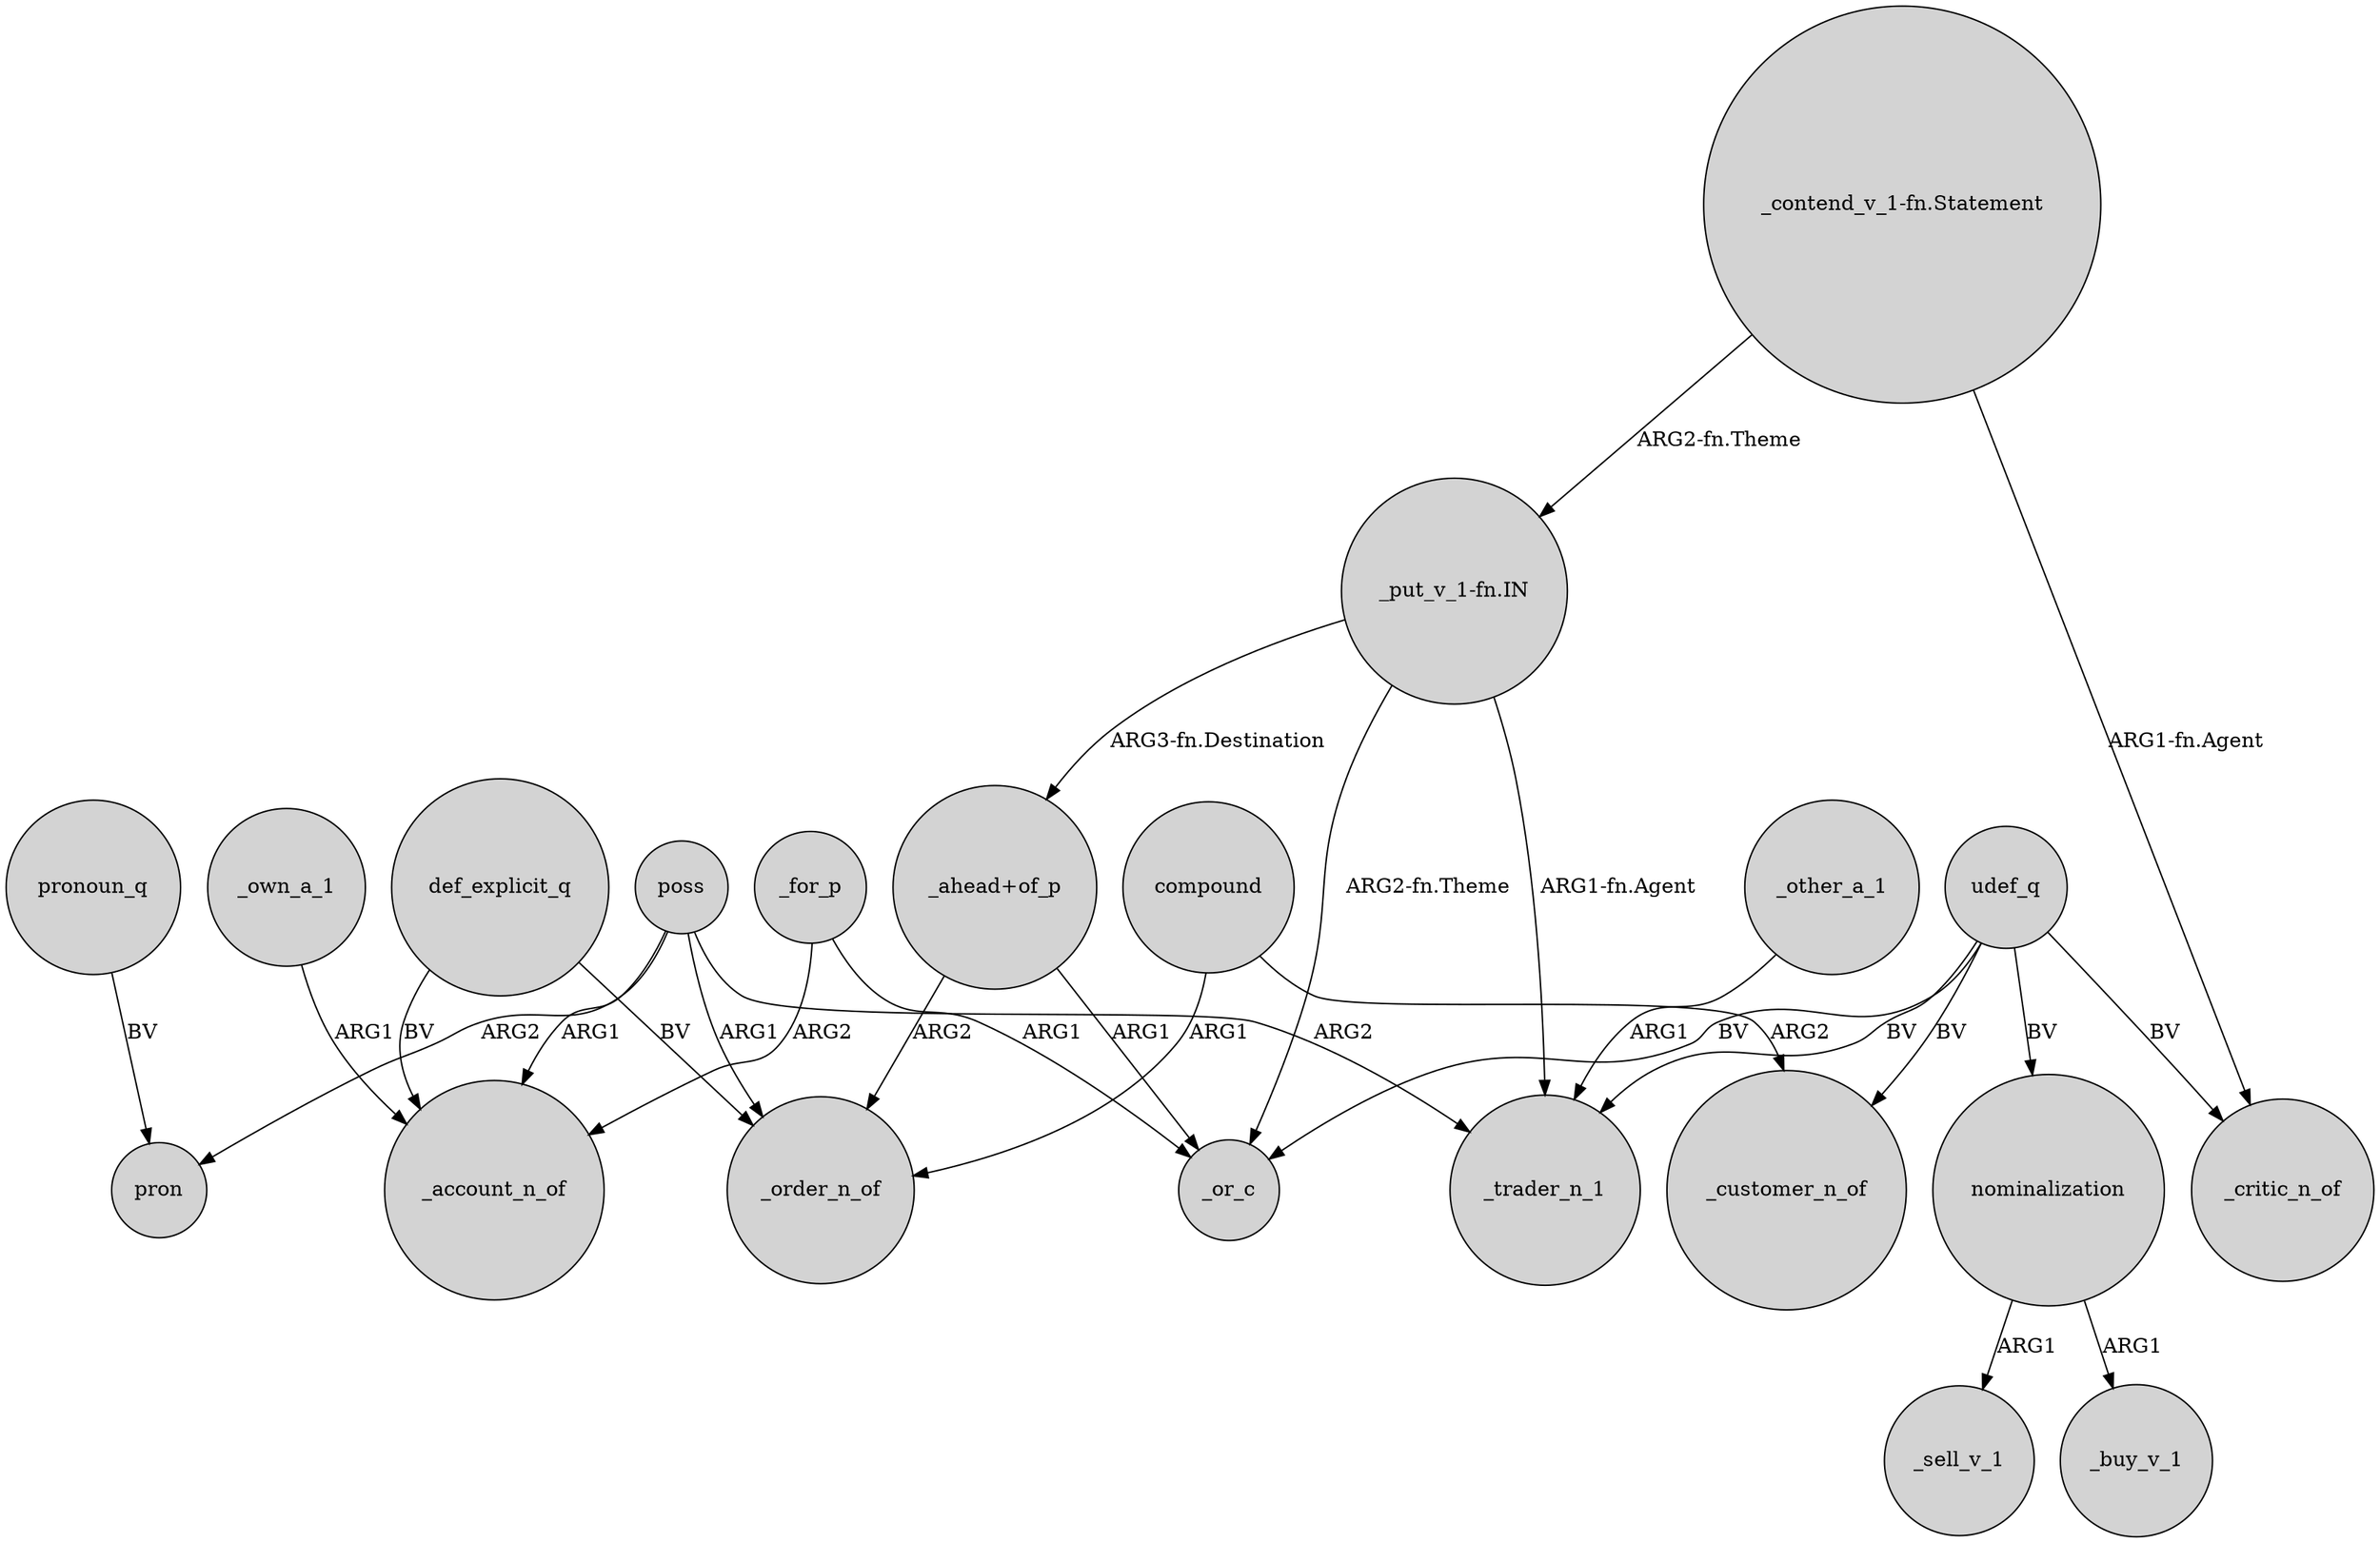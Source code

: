 digraph {
	node [shape=circle style=filled]
	_own_a_1 -> _account_n_of [label=ARG1]
	nominalization -> _sell_v_1 [label=ARG1]
	poss -> pron [label=ARG2]
	"_ahead+of_p" -> _order_n_of [label=ARG2]
	udef_q -> _trader_n_1 [label=BV]
	_other_a_1 -> _trader_n_1 [label=ARG1]
	_for_p -> _account_n_of [label=ARG2]
	udef_q -> _critic_n_of [label=BV]
	"_ahead+of_p" -> _or_c [label=ARG1]
	nominalization -> _buy_v_1 [label=ARG1]
	udef_q -> _or_c [label=BV]
	def_explicit_q -> _order_n_of [label=BV]
	poss -> _trader_n_1 [label=ARG2]
	poss -> _account_n_of [label=ARG1]
	pronoun_q -> pron [label=BV]
	"_contend_v_1-fn.Statement" -> "_put_v_1-fn.IN" [label="ARG2-fn.Theme"]
	compound -> _order_n_of [label=ARG1]
	_for_p -> _or_c [label=ARG1]
	def_explicit_q -> _account_n_of [label=BV]
	udef_q -> _customer_n_of [label=BV]
	udef_q -> nominalization [label=BV]
	"_put_v_1-fn.IN" -> _or_c [label="ARG2-fn.Theme"]
	"_contend_v_1-fn.Statement" -> _critic_n_of [label="ARG1-fn.Agent"]
	"_put_v_1-fn.IN" -> "_ahead+of_p" [label="ARG3-fn.Destination"]
	"_put_v_1-fn.IN" -> _trader_n_1 [label="ARG1-fn.Agent"]
	compound -> _customer_n_of [label=ARG2]
	poss -> _order_n_of [label=ARG1]
}
